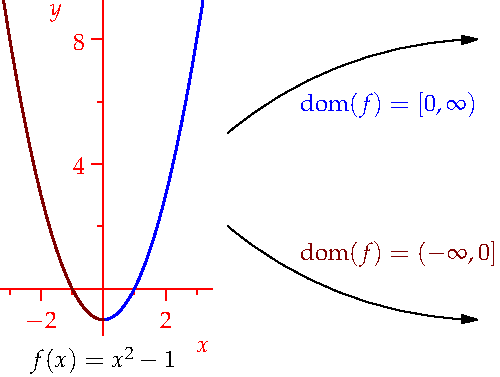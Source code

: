 settings.tex="pdflatex";

texpreamble("\usepackage{amsmath}
\usepackage{amsthm,amssymb}
\usepackage{mathpazo}
\usepackage[svgnames]{xcolor}
");

import graph;

size(250);

real f(real x){return x^2-1;}

draw(graph(f,0,3.2),blue+linewidth(1));
draw(graph(f,-3.2,0),brown+linewidth(1));

xaxis("$x$",-3.3,3.5,red,RightTicks(Ticks=new real[]{-4,-2,2,4},ticks=new real[]{-3,-1,1,3}));
yaxis("$y$",-1.5,red,LeftTicks(Ticks=new real[]{4,8,12,16},ticks=new real[]{2,6,10,14}));


label("$f(x)=x^2-1$",(0,-2.3));

draw(Label("$\operatorname{dom}(f)=[0,\infty)$",align=SE,Relative(0.3),blue),(4,5){dir(40)}..(12,8),Arrow);

draw(Label("$\operatorname{dom}(f)=(-\infty,0]$",align=NE,Relative(0.3),brown),(4,2){dir(-40)}..(12,-1),Arrow);
